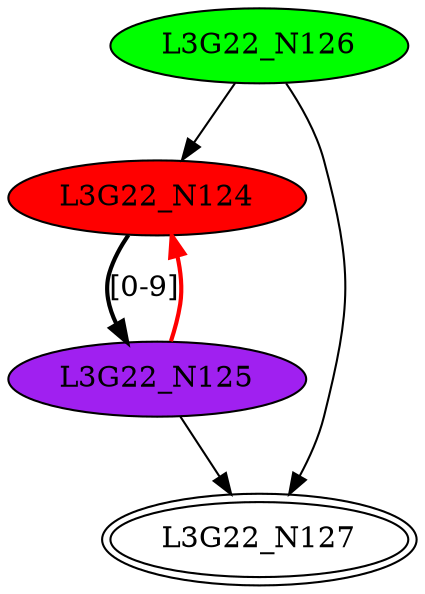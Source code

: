 digraph G22{
"L3G22_N124" [style=filled,fillcolor=red];
"L3G22_N125" [style=filled,fillcolor=purple];
"L3G22_N126" [style=filled,fillcolor=green];
"L3G22_N127" [peripheries=2];
"L3G22_N124"->"L3G22_N125" [style = bold, label = "[0-9]"];
"L3G22_N126"->"L3G22_N124";
"L3G22_N125"->"L3G22_N127";
"L3G22_N126"->"L3G22_N127";
"L3G22_N125"->"L3G22_N124" [color=red,style = bold, label = ""];
}

